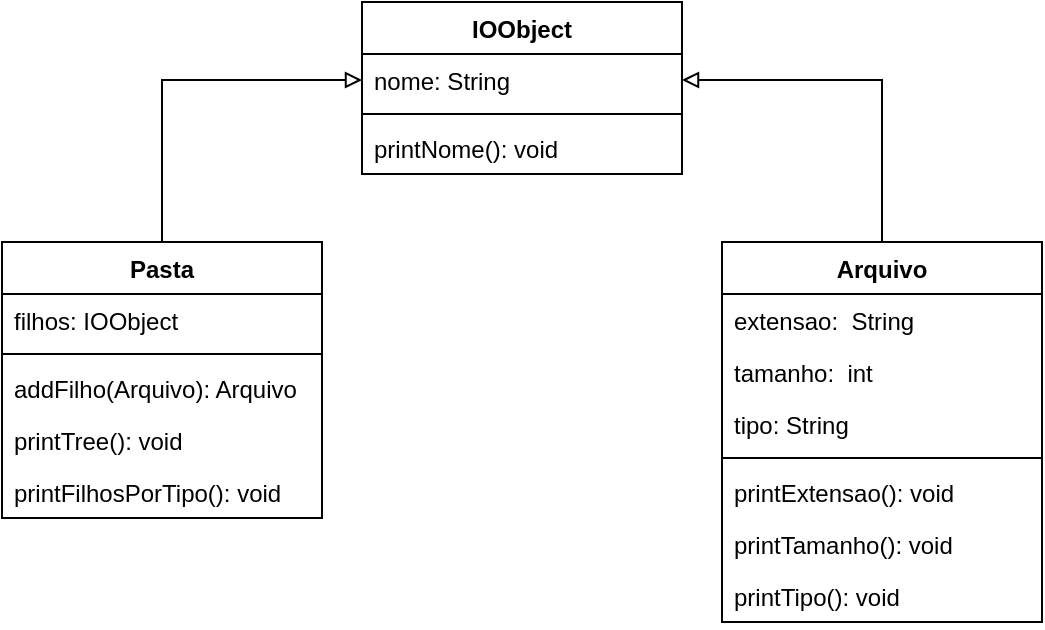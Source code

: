 <mxfile version="14.4.3" type="device"><diagram id="NUzHu1tPtvDC9w7_pDqy" name="Página-1"><mxGraphModel dx="1718" dy="703" grid="1" gridSize="10" guides="1" tooltips="1" connect="1" arrows="1" fold="1" page="1" pageScale="1" pageWidth="827" pageHeight="1169" math="0" shadow="0"><root><mxCell id="0"/><mxCell id="1" parent="0"/><mxCell id="l1sPt3p6TTmTcpYKPP1y-6" value="IOObject" style="swimlane;fontStyle=1;align=center;verticalAlign=top;childLayout=stackLayout;horizontal=1;startSize=26;horizontalStack=0;resizeParent=1;resizeParentMax=0;resizeLast=0;collapsible=1;marginBottom=0;" vertex="1" parent="1"><mxGeometry x="233" y="70" width="160" height="86" as="geometry"/></mxCell><mxCell id="l1sPt3p6TTmTcpYKPP1y-7" value="nome: String" style="text;strokeColor=none;fillColor=none;align=left;verticalAlign=top;spacingLeft=4;spacingRight=4;overflow=hidden;rotatable=0;points=[[0,0.5],[1,0.5]];portConstraint=eastwest;" vertex="1" parent="l1sPt3p6TTmTcpYKPP1y-6"><mxGeometry y="26" width="160" height="26" as="geometry"/></mxCell><mxCell id="l1sPt3p6TTmTcpYKPP1y-8" value="" style="line;strokeWidth=1;fillColor=none;align=left;verticalAlign=middle;spacingTop=-1;spacingLeft=3;spacingRight=3;rotatable=0;labelPosition=right;points=[];portConstraint=eastwest;" vertex="1" parent="l1sPt3p6TTmTcpYKPP1y-6"><mxGeometry y="52" width="160" height="8" as="geometry"/></mxCell><mxCell id="l1sPt3p6TTmTcpYKPP1y-9" value="printNome(): void" style="text;strokeColor=none;fillColor=none;align=left;verticalAlign=top;spacingLeft=4;spacingRight=4;overflow=hidden;rotatable=0;points=[[0,0.5],[1,0.5]];portConstraint=eastwest;" vertex="1" parent="l1sPt3p6TTmTcpYKPP1y-6"><mxGeometry y="60" width="160" height="26" as="geometry"/></mxCell><mxCell id="l1sPt3p6TTmTcpYKPP1y-34" style="edgeStyle=orthogonalEdgeStyle;rounded=0;orthogonalLoop=1;jettySize=auto;html=1;entryX=0;entryY=0.5;entryDx=0;entryDy=0;endArrow=block;endFill=0;strokeWidth=1;" edge="1" parent="1" source="l1sPt3p6TTmTcpYKPP1y-14" target="l1sPt3p6TTmTcpYKPP1y-7"><mxGeometry relative="1" as="geometry"/></mxCell><mxCell id="l1sPt3p6TTmTcpYKPP1y-14" value="Pasta" style="swimlane;fontStyle=1;align=center;verticalAlign=top;childLayout=stackLayout;horizontal=1;startSize=26;horizontalStack=0;resizeParent=1;resizeParentMax=0;resizeLast=0;collapsible=1;marginBottom=0;" vertex="1" parent="1"><mxGeometry x="53" y="190" width="160" height="138" as="geometry"/></mxCell><mxCell id="l1sPt3p6TTmTcpYKPP1y-15" value="filhos: IOObject" style="text;strokeColor=none;fillColor=none;align=left;verticalAlign=top;spacingLeft=4;spacingRight=4;overflow=hidden;rotatable=0;points=[[0,0.5],[1,0.5]];portConstraint=eastwest;" vertex="1" parent="l1sPt3p6TTmTcpYKPP1y-14"><mxGeometry y="26" width="160" height="26" as="geometry"/></mxCell><mxCell id="l1sPt3p6TTmTcpYKPP1y-16" value="" style="line;strokeWidth=1;fillColor=none;align=left;verticalAlign=middle;spacingTop=-1;spacingLeft=3;spacingRight=3;rotatable=0;labelPosition=right;points=[];portConstraint=eastwest;" vertex="1" parent="l1sPt3p6TTmTcpYKPP1y-14"><mxGeometry y="52" width="160" height="8" as="geometry"/></mxCell><mxCell id="l1sPt3p6TTmTcpYKPP1y-17" value="addFilho(Arquivo): Arquivo" style="text;strokeColor=none;fillColor=none;align=left;verticalAlign=top;spacingLeft=4;spacingRight=4;overflow=hidden;rotatable=0;points=[[0,0.5],[1,0.5]];portConstraint=eastwest;" vertex="1" parent="l1sPt3p6TTmTcpYKPP1y-14"><mxGeometry y="60" width="160" height="26" as="geometry"/></mxCell><mxCell id="l1sPt3p6TTmTcpYKPP1y-36" value="printTree(): void" style="text;strokeColor=none;fillColor=none;align=left;verticalAlign=top;spacingLeft=4;spacingRight=4;overflow=hidden;rotatable=0;points=[[0,0.5],[1,0.5]];portConstraint=eastwest;" vertex="1" parent="l1sPt3p6TTmTcpYKPP1y-14"><mxGeometry y="86" width="160" height="26" as="geometry"/></mxCell><mxCell id="l1sPt3p6TTmTcpYKPP1y-37" value="printFilhosPorTipo(): void" style="text;strokeColor=none;fillColor=none;align=left;verticalAlign=top;spacingLeft=4;spacingRight=4;overflow=hidden;rotatable=0;points=[[0,0.5],[1,0.5]];portConstraint=eastwest;" vertex="1" parent="l1sPt3p6TTmTcpYKPP1y-14"><mxGeometry y="112" width="160" height="26" as="geometry"/></mxCell><mxCell id="l1sPt3p6TTmTcpYKPP1y-35" style="edgeStyle=orthogonalEdgeStyle;rounded=0;orthogonalLoop=1;jettySize=auto;html=1;entryX=1;entryY=0.5;entryDx=0;entryDy=0;endArrow=block;endFill=0;strokeWidth=1;" edge="1" parent="1" source="l1sPt3p6TTmTcpYKPP1y-19" target="l1sPt3p6TTmTcpYKPP1y-7"><mxGeometry relative="1" as="geometry"/></mxCell><mxCell id="l1sPt3p6TTmTcpYKPP1y-19" value="Arquivo" style="swimlane;fontStyle=1;align=center;verticalAlign=top;childLayout=stackLayout;horizontal=1;startSize=26;horizontalStack=0;resizeParent=1;resizeParentMax=0;resizeLast=0;collapsible=1;marginBottom=0;" vertex="1" parent="1"><mxGeometry x="413" y="190" width="160" height="190" as="geometry"/></mxCell><mxCell id="l1sPt3p6TTmTcpYKPP1y-20" value="extensao:  String" style="text;strokeColor=none;fillColor=none;align=left;verticalAlign=top;spacingLeft=4;spacingRight=4;overflow=hidden;rotatable=0;points=[[0,0.5],[1,0.5]];portConstraint=eastwest;" vertex="1" parent="l1sPt3p6TTmTcpYKPP1y-19"><mxGeometry y="26" width="160" height="26" as="geometry"/></mxCell><mxCell id="l1sPt3p6TTmTcpYKPP1y-31" value="tamanho:  int" style="text;strokeColor=none;fillColor=none;align=left;verticalAlign=top;spacingLeft=4;spacingRight=4;overflow=hidden;rotatable=0;points=[[0,0.5],[1,0.5]];portConstraint=eastwest;" vertex="1" parent="l1sPt3p6TTmTcpYKPP1y-19"><mxGeometry y="52" width="160" height="26" as="geometry"/></mxCell><mxCell id="l1sPt3p6TTmTcpYKPP1y-51" value="tipo: String" style="text;strokeColor=none;fillColor=none;align=left;verticalAlign=top;spacingLeft=4;spacingRight=4;overflow=hidden;rotatable=0;points=[[0,0.5],[1,0.5]];portConstraint=eastwest;" vertex="1" parent="l1sPt3p6TTmTcpYKPP1y-19"><mxGeometry y="78" width="160" height="26" as="geometry"/></mxCell><mxCell id="l1sPt3p6TTmTcpYKPP1y-21" value="" style="line;strokeWidth=1;fillColor=none;align=left;verticalAlign=middle;spacingTop=-1;spacingLeft=3;spacingRight=3;rotatable=0;labelPosition=right;points=[];portConstraint=eastwest;" vertex="1" parent="l1sPt3p6TTmTcpYKPP1y-19"><mxGeometry y="104" width="160" height="8" as="geometry"/></mxCell><mxCell id="l1sPt3p6TTmTcpYKPP1y-22" value="printExtensao(): void" style="text;strokeColor=none;fillColor=none;align=left;verticalAlign=top;spacingLeft=4;spacingRight=4;overflow=hidden;rotatable=0;points=[[0,0.5],[1,0.5]];portConstraint=eastwest;" vertex="1" parent="l1sPt3p6TTmTcpYKPP1y-19"><mxGeometry y="112" width="160" height="26" as="geometry"/></mxCell><mxCell id="l1sPt3p6TTmTcpYKPP1y-33" value="printTamanho(): void" style="text;strokeColor=none;fillColor=none;align=left;verticalAlign=top;spacingLeft=4;spacingRight=4;overflow=hidden;rotatable=0;points=[[0,0.5],[1,0.5]];portConstraint=eastwest;" vertex="1" parent="l1sPt3p6TTmTcpYKPP1y-19"><mxGeometry y="138" width="160" height="26" as="geometry"/></mxCell><mxCell id="l1sPt3p6TTmTcpYKPP1y-52" value="printTipo(): void" style="text;strokeColor=none;fillColor=none;align=left;verticalAlign=top;spacingLeft=4;spacingRight=4;overflow=hidden;rotatable=0;points=[[0,0.5],[1,0.5]];portConstraint=eastwest;" vertex="1" parent="l1sPt3p6TTmTcpYKPP1y-19"><mxGeometry y="164" width="160" height="26" as="geometry"/></mxCell></root></mxGraphModel></diagram></mxfile>